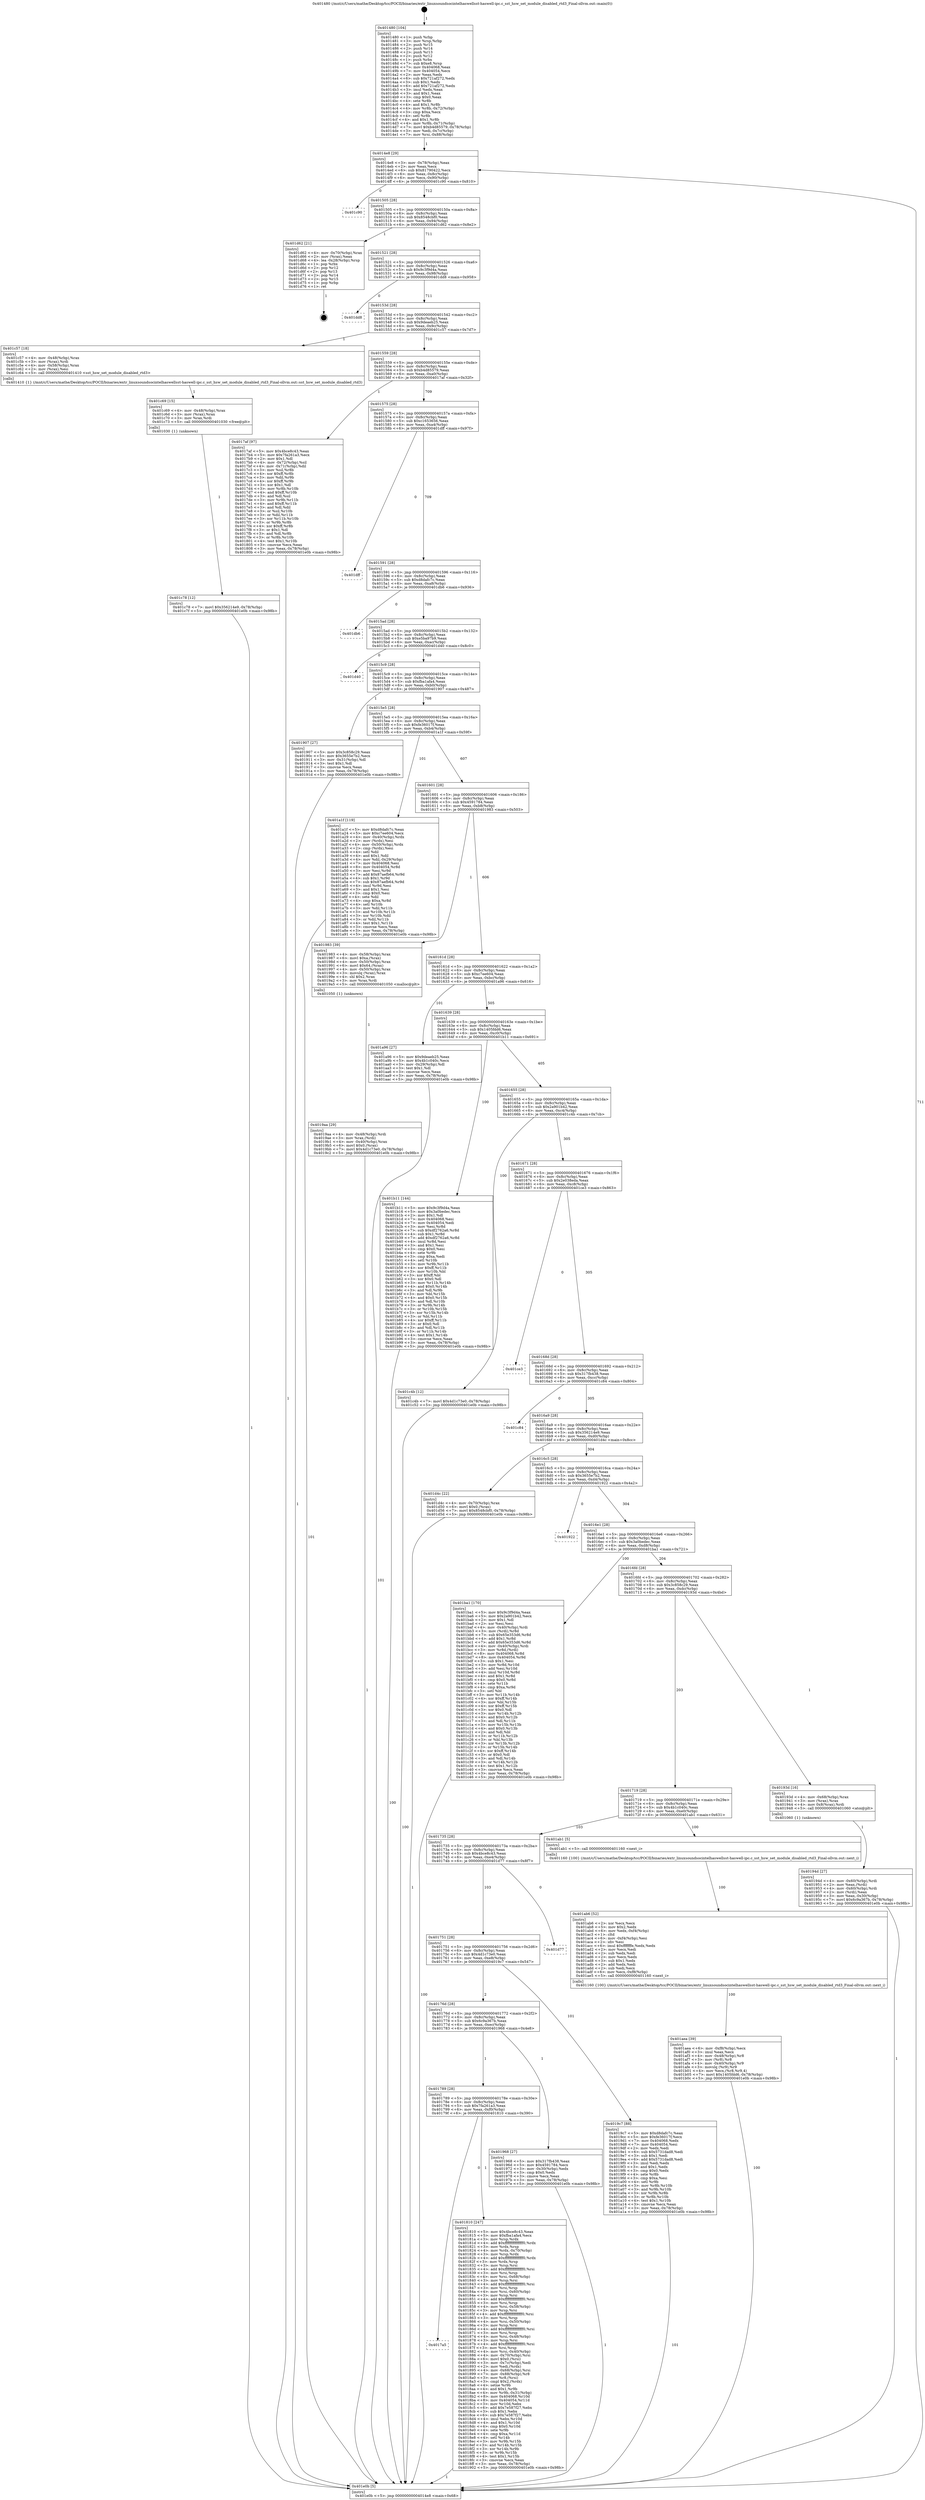 digraph "0x401480" {
  label = "0x401480 (/mnt/c/Users/mathe/Desktop/tcc/POCII/binaries/extr_linuxsoundsocintelhaswellsst-haswell-ipc.c_sst_hsw_set_module_disabled_rtd3_Final-ollvm.out::main(0))"
  labelloc = "t"
  node[shape=record]

  Entry [label="",width=0.3,height=0.3,shape=circle,fillcolor=black,style=filled]
  "0x4014e8" [label="{
     0x4014e8 [29]\l
     | [instrs]\l
     &nbsp;&nbsp;0x4014e8 \<+3\>: mov -0x78(%rbp),%eax\l
     &nbsp;&nbsp;0x4014eb \<+2\>: mov %eax,%ecx\l
     &nbsp;&nbsp;0x4014ed \<+6\>: sub $0x81790422,%ecx\l
     &nbsp;&nbsp;0x4014f3 \<+6\>: mov %eax,-0x8c(%rbp)\l
     &nbsp;&nbsp;0x4014f9 \<+6\>: mov %ecx,-0x90(%rbp)\l
     &nbsp;&nbsp;0x4014ff \<+6\>: je 0000000000401c90 \<main+0x810\>\l
  }"]
  "0x401c90" [label="{
     0x401c90\l
  }", style=dashed]
  "0x401505" [label="{
     0x401505 [28]\l
     | [instrs]\l
     &nbsp;&nbsp;0x401505 \<+5\>: jmp 000000000040150a \<main+0x8a\>\l
     &nbsp;&nbsp;0x40150a \<+6\>: mov -0x8c(%rbp),%eax\l
     &nbsp;&nbsp;0x401510 \<+5\>: sub $0x8548cbf0,%eax\l
     &nbsp;&nbsp;0x401515 \<+6\>: mov %eax,-0x94(%rbp)\l
     &nbsp;&nbsp;0x40151b \<+6\>: je 0000000000401d62 \<main+0x8e2\>\l
  }"]
  Exit [label="",width=0.3,height=0.3,shape=circle,fillcolor=black,style=filled,peripheries=2]
  "0x401d62" [label="{
     0x401d62 [21]\l
     | [instrs]\l
     &nbsp;&nbsp;0x401d62 \<+4\>: mov -0x70(%rbp),%rax\l
     &nbsp;&nbsp;0x401d66 \<+2\>: mov (%rax),%eax\l
     &nbsp;&nbsp;0x401d68 \<+4\>: lea -0x28(%rbp),%rsp\l
     &nbsp;&nbsp;0x401d6c \<+1\>: pop %rbx\l
     &nbsp;&nbsp;0x401d6d \<+2\>: pop %r12\l
     &nbsp;&nbsp;0x401d6f \<+2\>: pop %r13\l
     &nbsp;&nbsp;0x401d71 \<+2\>: pop %r14\l
     &nbsp;&nbsp;0x401d73 \<+2\>: pop %r15\l
     &nbsp;&nbsp;0x401d75 \<+1\>: pop %rbp\l
     &nbsp;&nbsp;0x401d76 \<+1\>: ret\l
  }"]
  "0x401521" [label="{
     0x401521 [28]\l
     | [instrs]\l
     &nbsp;&nbsp;0x401521 \<+5\>: jmp 0000000000401526 \<main+0xa6\>\l
     &nbsp;&nbsp;0x401526 \<+6\>: mov -0x8c(%rbp),%eax\l
     &nbsp;&nbsp;0x40152c \<+5\>: sub $0x9c3f9d4a,%eax\l
     &nbsp;&nbsp;0x401531 \<+6\>: mov %eax,-0x98(%rbp)\l
     &nbsp;&nbsp;0x401537 \<+6\>: je 0000000000401dd8 \<main+0x958\>\l
  }"]
  "0x401c78" [label="{
     0x401c78 [12]\l
     | [instrs]\l
     &nbsp;&nbsp;0x401c78 \<+7\>: movl $0x356214e9,-0x78(%rbp)\l
     &nbsp;&nbsp;0x401c7f \<+5\>: jmp 0000000000401e0b \<main+0x98b\>\l
  }"]
  "0x401dd8" [label="{
     0x401dd8\l
  }", style=dashed]
  "0x40153d" [label="{
     0x40153d [28]\l
     | [instrs]\l
     &nbsp;&nbsp;0x40153d \<+5\>: jmp 0000000000401542 \<main+0xc2\>\l
     &nbsp;&nbsp;0x401542 \<+6\>: mov -0x8c(%rbp),%eax\l
     &nbsp;&nbsp;0x401548 \<+5\>: sub $0x9deaeb25,%eax\l
     &nbsp;&nbsp;0x40154d \<+6\>: mov %eax,-0x9c(%rbp)\l
     &nbsp;&nbsp;0x401553 \<+6\>: je 0000000000401c57 \<main+0x7d7\>\l
  }"]
  "0x401c69" [label="{
     0x401c69 [15]\l
     | [instrs]\l
     &nbsp;&nbsp;0x401c69 \<+4\>: mov -0x48(%rbp),%rax\l
     &nbsp;&nbsp;0x401c6d \<+3\>: mov (%rax),%rax\l
     &nbsp;&nbsp;0x401c70 \<+3\>: mov %rax,%rdi\l
     &nbsp;&nbsp;0x401c73 \<+5\>: call 0000000000401030 \<free@plt\>\l
     | [calls]\l
     &nbsp;&nbsp;0x401030 \{1\} (unknown)\l
  }"]
  "0x401c57" [label="{
     0x401c57 [18]\l
     | [instrs]\l
     &nbsp;&nbsp;0x401c57 \<+4\>: mov -0x48(%rbp),%rax\l
     &nbsp;&nbsp;0x401c5b \<+3\>: mov (%rax),%rdi\l
     &nbsp;&nbsp;0x401c5e \<+4\>: mov -0x58(%rbp),%rax\l
     &nbsp;&nbsp;0x401c62 \<+2\>: mov (%rax),%esi\l
     &nbsp;&nbsp;0x401c64 \<+5\>: call 0000000000401410 \<sst_hsw_set_module_disabled_rtd3\>\l
     | [calls]\l
     &nbsp;&nbsp;0x401410 \{1\} (/mnt/c/Users/mathe/Desktop/tcc/POCII/binaries/extr_linuxsoundsocintelhaswellsst-haswell-ipc.c_sst_hsw_set_module_disabled_rtd3_Final-ollvm.out::sst_hsw_set_module_disabled_rtd3)\l
  }"]
  "0x401559" [label="{
     0x401559 [28]\l
     | [instrs]\l
     &nbsp;&nbsp;0x401559 \<+5\>: jmp 000000000040155e \<main+0xde\>\l
     &nbsp;&nbsp;0x40155e \<+6\>: mov -0x8c(%rbp),%eax\l
     &nbsp;&nbsp;0x401564 \<+5\>: sub $0xb4d85579,%eax\l
     &nbsp;&nbsp;0x401569 \<+6\>: mov %eax,-0xa0(%rbp)\l
     &nbsp;&nbsp;0x40156f \<+6\>: je 00000000004017af \<main+0x32f\>\l
  }"]
  "0x401aea" [label="{
     0x401aea [39]\l
     | [instrs]\l
     &nbsp;&nbsp;0x401aea \<+6\>: mov -0xf8(%rbp),%ecx\l
     &nbsp;&nbsp;0x401af0 \<+3\>: imul %eax,%ecx\l
     &nbsp;&nbsp;0x401af3 \<+4\>: mov -0x48(%rbp),%r8\l
     &nbsp;&nbsp;0x401af7 \<+3\>: mov (%r8),%r8\l
     &nbsp;&nbsp;0x401afa \<+4\>: mov -0x40(%rbp),%r9\l
     &nbsp;&nbsp;0x401afe \<+3\>: movslq (%r9),%r9\l
     &nbsp;&nbsp;0x401b01 \<+4\>: mov %ecx,(%r8,%r9,4)\l
     &nbsp;&nbsp;0x401b05 \<+7\>: movl $0x1405fdd6,-0x78(%rbp)\l
     &nbsp;&nbsp;0x401b0c \<+5\>: jmp 0000000000401e0b \<main+0x98b\>\l
  }"]
  "0x4017af" [label="{
     0x4017af [97]\l
     | [instrs]\l
     &nbsp;&nbsp;0x4017af \<+5\>: mov $0x4bce8c43,%eax\l
     &nbsp;&nbsp;0x4017b4 \<+5\>: mov $0x7fa261a3,%ecx\l
     &nbsp;&nbsp;0x4017b9 \<+2\>: mov $0x1,%dl\l
     &nbsp;&nbsp;0x4017bb \<+4\>: mov -0x72(%rbp),%sil\l
     &nbsp;&nbsp;0x4017bf \<+4\>: mov -0x71(%rbp),%dil\l
     &nbsp;&nbsp;0x4017c3 \<+3\>: mov %sil,%r8b\l
     &nbsp;&nbsp;0x4017c6 \<+4\>: xor $0xff,%r8b\l
     &nbsp;&nbsp;0x4017ca \<+3\>: mov %dil,%r9b\l
     &nbsp;&nbsp;0x4017cd \<+4\>: xor $0xff,%r9b\l
     &nbsp;&nbsp;0x4017d1 \<+3\>: xor $0x1,%dl\l
     &nbsp;&nbsp;0x4017d4 \<+3\>: mov %r8b,%r10b\l
     &nbsp;&nbsp;0x4017d7 \<+4\>: and $0xff,%r10b\l
     &nbsp;&nbsp;0x4017db \<+3\>: and %dl,%sil\l
     &nbsp;&nbsp;0x4017de \<+3\>: mov %r9b,%r11b\l
     &nbsp;&nbsp;0x4017e1 \<+4\>: and $0xff,%r11b\l
     &nbsp;&nbsp;0x4017e5 \<+3\>: and %dl,%dil\l
     &nbsp;&nbsp;0x4017e8 \<+3\>: or %sil,%r10b\l
     &nbsp;&nbsp;0x4017eb \<+3\>: or %dil,%r11b\l
     &nbsp;&nbsp;0x4017ee \<+3\>: xor %r11b,%r10b\l
     &nbsp;&nbsp;0x4017f1 \<+3\>: or %r9b,%r8b\l
     &nbsp;&nbsp;0x4017f4 \<+4\>: xor $0xff,%r8b\l
     &nbsp;&nbsp;0x4017f8 \<+3\>: or $0x1,%dl\l
     &nbsp;&nbsp;0x4017fb \<+3\>: and %dl,%r8b\l
     &nbsp;&nbsp;0x4017fe \<+3\>: or %r8b,%r10b\l
     &nbsp;&nbsp;0x401801 \<+4\>: test $0x1,%r10b\l
     &nbsp;&nbsp;0x401805 \<+3\>: cmovne %ecx,%eax\l
     &nbsp;&nbsp;0x401808 \<+3\>: mov %eax,-0x78(%rbp)\l
     &nbsp;&nbsp;0x40180b \<+5\>: jmp 0000000000401e0b \<main+0x98b\>\l
  }"]
  "0x401575" [label="{
     0x401575 [28]\l
     | [instrs]\l
     &nbsp;&nbsp;0x401575 \<+5\>: jmp 000000000040157a \<main+0xfa\>\l
     &nbsp;&nbsp;0x40157a \<+6\>: mov -0x8c(%rbp),%eax\l
     &nbsp;&nbsp;0x401580 \<+5\>: sub $0xc1653656,%eax\l
     &nbsp;&nbsp;0x401585 \<+6\>: mov %eax,-0xa4(%rbp)\l
     &nbsp;&nbsp;0x40158b \<+6\>: je 0000000000401dff \<main+0x97f\>\l
  }"]
  "0x401e0b" [label="{
     0x401e0b [5]\l
     | [instrs]\l
     &nbsp;&nbsp;0x401e0b \<+5\>: jmp 00000000004014e8 \<main+0x68\>\l
  }"]
  "0x401480" [label="{
     0x401480 [104]\l
     | [instrs]\l
     &nbsp;&nbsp;0x401480 \<+1\>: push %rbp\l
     &nbsp;&nbsp;0x401481 \<+3\>: mov %rsp,%rbp\l
     &nbsp;&nbsp;0x401484 \<+2\>: push %r15\l
     &nbsp;&nbsp;0x401486 \<+2\>: push %r14\l
     &nbsp;&nbsp;0x401488 \<+2\>: push %r13\l
     &nbsp;&nbsp;0x40148a \<+2\>: push %r12\l
     &nbsp;&nbsp;0x40148c \<+1\>: push %rbx\l
     &nbsp;&nbsp;0x40148d \<+7\>: sub $0xe8,%rsp\l
     &nbsp;&nbsp;0x401494 \<+7\>: mov 0x404068,%eax\l
     &nbsp;&nbsp;0x40149b \<+7\>: mov 0x404054,%ecx\l
     &nbsp;&nbsp;0x4014a2 \<+2\>: mov %eax,%edx\l
     &nbsp;&nbsp;0x4014a4 \<+6\>: sub $0x721af272,%edx\l
     &nbsp;&nbsp;0x4014aa \<+3\>: sub $0x1,%edx\l
     &nbsp;&nbsp;0x4014ad \<+6\>: add $0x721af272,%edx\l
     &nbsp;&nbsp;0x4014b3 \<+3\>: imul %edx,%eax\l
     &nbsp;&nbsp;0x4014b6 \<+3\>: and $0x1,%eax\l
     &nbsp;&nbsp;0x4014b9 \<+3\>: cmp $0x0,%eax\l
     &nbsp;&nbsp;0x4014bc \<+4\>: sete %r8b\l
     &nbsp;&nbsp;0x4014c0 \<+4\>: and $0x1,%r8b\l
     &nbsp;&nbsp;0x4014c4 \<+4\>: mov %r8b,-0x72(%rbp)\l
     &nbsp;&nbsp;0x4014c8 \<+3\>: cmp $0xa,%ecx\l
     &nbsp;&nbsp;0x4014cb \<+4\>: setl %r8b\l
     &nbsp;&nbsp;0x4014cf \<+4\>: and $0x1,%r8b\l
     &nbsp;&nbsp;0x4014d3 \<+4\>: mov %r8b,-0x71(%rbp)\l
     &nbsp;&nbsp;0x4014d7 \<+7\>: movl $0xb4d85579,-0x78(%rbp)\l
     &nbsp;&nbsp;0x4014de \<+3\>: mov %edi,-0x7c(%rbp)\l
     &nbsp;&nbsp;0x4014e1 \<+7\>: mov %rsi,-0x88(%rbp)\l
  }"]
  "0x401ab6" [label="{
     0x401ab6 [52]\l
     | [instrs]\l
     &nbsp;&nbsp;0x401ab6 \<+2\>: xor %ecx,%ecx\l
     &nbsp;&nbsp;0x401ab8 \<+5\>: mov $0x2,%edx\l
     &nbsp;&nbsp;0x401abd \<+6\>: mov %edx,-0xf4(%rbp)\l
     &nbsp;&nbsp;0x401ac3 \<+1\>: cltd\l
     &nbsp;&nbsp;0x401ac4 \<+6\>: mov -0xf4(%rbp),%esi\l
     &nbsp;&nbsp;0x401aca \<+2\>: idiv %esi\l
     &nbsp;&nbsp;0x401acc \<+6\>: imul $0xfffffffe,%edx,%edx\l
     &nbsp;&nbsp;0x401ad2 \<+2\>: mov %ecx,%edi\l
     &nbsp;&nbsp;0x401ad4 \<+2\>: sub %edx,%edi\l
     &nbsp;&nbsp;0x401ad6 \<+2\>: mov %ecx,%edx\l
     &nbsp;&nbsp;0x401ad8 \<+3\>: sub $0x1,%edx\l
     &nbsp;&nbsp;0x401adb \<+2\>: add %edx,%edi\l
     &nbsp;&nbsp;0x401add \<+2\>: sub %edi,%ecx\l
     &nbsp;&nbsp;0x401adf \<+6\>: mov %ecx,-0xf8(%rbp)\l
     &nbsp;&nbsp;0x401ae5 \<+5\>: call 0000000000401160 \<next_i\>\l
     | [calls]\l
     &nbsp;&nbsp;0x401160 \{100\} (/mnt/c/Users/mathe/Desktop/tcc/POCII/binaries/extr_linuxsoundsocintelhaswellsst-haswell-ipc.c_sst_hsw_set_module_disabled_rtd3_Final-ollvm.out::next_i)\l
  }"]
  "0x401dff" [label="{
     0x401dff\l
  }", style=dashed]
  "0x401591" [label="{
     0x401591 [28]\l
     | [instrs]\l
     &nbsp;&nbsp;0x401591 \<+5\>: jmp 0000000000401596 \<main+0x116\>\l
     &nbsp;&nbsp;0x401596 \<+6\>: mov -0x8c(%rbp),%eax\l
     &nbsp;&nbsp;0x40159c \<+5\>: sub $0xd8dafc7c,%eax\l
     &nbsp;&nbsp;0x4015a1 \<+6\>: mov %eax,-0xa8(%rbp)\l
     &nbsp;&nbsp;0x4015a7 \<+6\>: je 0000000000401db6 \<main+0x936\>\l
  }"]
  "0x4019aa" [label="{
     0x4019aa [29]\l
     | [instrs]\l
     &nbsp;&nbsp;0x4019aa \<+4\>: mov -0x48(%rbp),%rdi\l
     &nbsp;&nbsp;0x4019ae \<+3\>: mov %rax,(%rdi)\l
     &nbsp;&nbsp;0x4019b1 \<+4\>: mov -0x40(%rbp),%rax\l
     &nbsp;&nbsp;0x4019b5 \<+6\>: movl $0x0,(%rax)\l
     &nbsp;&nbsp;0x4019bb \<+7\>: movl $0x4d1c73e0,-0x78(%rbp)\l
     &nbsp;&nbsp;0x4019c2 \<+5\>: jmp 0000000000401e0b \<main+0x98b\>\l
  }"]
  "0x401db6" [label="{
     0x401db6\l
  }", style=dashed]
  "0x4015ad" [label="{
     0x4015ad [28]\l
     | [instrs]\l
     &nbsp;&nbsp;0x4015ad \<+5\>: jmp 00000000004015b2 \<main+0x132\>\l
     &nbsp;&nbsp;0x4015b2 \<+6\>: mov -0x8c(%rbp),%eax\l
     &nbsp;&nbsp;0x4015b8 \<+5\>: sub $0xe5ba97b9,%eax\l
     &nbsp;&nbsp;0x4015bd \<+6\>: mov %eax,-0xac(%rbp)\l
     &nbsp;&nbsp;0x4015c3 \<+6\>: je 0000000000401d40 \<main+0x8c0\>\l
  }"]
  "0x40194d" [label="{
     0x40194d [27]\l
     | [instrs]\l
     &nbsp;&nbsp;0x40194d \<+4\>: mov -0x60(%rbp),%rdi\l
     &nbsp;&nbsp;0x401951 \<+2\>: mov %eax,(%rdi)\l
     &nbsp;&nbsp;0x401953 \<+4\>: mov -0x60(%rbp),%rdi\l
     &nbsp;&nbsp;0x401957 \<+2\>: mov (%rdi),%eax\l
     &nbsp;&nbsp;0x401959 \<+3\>: mov %eax,-0x30(%rbp)\l
     &nbsp;&nbsp;0x40195c \<+7\>: movl $0x6c9a367b,-0x78(%rbp)\l
     &nbsp;&nbsp;0x401963 \<+5\>: jmp 0000000000401e0b \<main+0x98b\>\l
  }"]
  "0x401d40" [label="{
     0x401d40\l
  }", style=dashed]
  "0x4015c9" [label="{
     0x4015c9 [28]\l
     | [instrs]\l
     &nbsp;&nbsp;0x4015c9 \<+5\>: jmp 00000000004015ce \<main+0x14e\>\l
     &nbsp;&nbsp;0x4015ce \<+6\>: mov -0x8c(%rbp),%eax\l
     &nbsp;&nbsp;0x4015d4 \<+5\>: sub $0xfba1afa4,%eax\l
     &nbsp;&nbsp;0x4015d9 \<+6\>: mov %eax,-0xb0(%rbp)\l
     &nbsp;&nbsp;0x4015df \<+6\>: je 0000000000401907 \<main+0x487\>\l
  }"]
  "0x4017a5" [label="{
     0x4017a5\l
  }", style=dashed]
  "0x401907" [label="{
     0x401907 [27]\l
     | [instrs]\l
     &nbsp;&nbsp;0x401907 \<+5\>: mov $0x3c858c29,%eax\l
     &nbsp;&nbsp;0x40190c \<+5\>: mov $0x3655e7b2,%ecx\l
     &nbsp;&nbsp;0x401911 \<+3\>: mov -0x31(%rbp),%dl\l
     &nbsp;&nbsp;0x401914 \<+3\>: test $0x1,%dl\l
     &nbsp;&nbsp;0x401917 \<+3\>: cmovne %ecx,%eax\l
     &nbsp;&nbsp;0x40191a \<+3\>: mov %eax,-0x78(%rbp)\l
     &nbsp;&nbsp;0x40191d \<+5\>: jmp 0000000000401e0b \<main+0x98b\>\l
  }"]
  "0x4015e5" [label="{
     0x4015e5 [28]\l
     | [instrs]\l
     &nbsp;&nbsp;0x4015e5 \<+5\>: jmp 00000000004015ea \<main+0x16a\>\l
     &nbsp;&nbsp;0x4015ea \<+6\>: mov -0x8c(%rbp),%eax\l
     &nbsp;&nbsp;0x4015f0 \<+5\>: sub $0xfe36017f,%eax\l
     &nbsp;&nbsp;0x4015f5 \<+6\>: mov %eax,-0xb4(%rbp)\l
     &nbsp;&nbsp;0x4015fb \<+6\>: je 0000000000401a1f \<main+0x59f\>\l
  }"]
  "0x401810" [label="{
     0x401810 [247]\l
     | [instrs]\l
     &nbsp;&nbsp;0x401810 \<+5\>: mov $0x4bce8c43,%eax\l
     &nbsp;&nbsp;0x401815 \<+5\>: mov $0xfba1afa4,%ecx\l
     &nbsp;&nbsp;0x40181a \<+3\>: mov %rsp,%rdx\l
     &nbsp;&nbsp;0x40181d \<+4\>: add $0xfffffffffffffff0,%rdx\l
     &nbsp;&nbsp;0x401821 \<+3\>: mov %rdx,%rsp\l
     &nbsp;&nbsp;0x401824 \<+4\>: mov %rdx,-0x70(%rbp)\l
     &nbsp;&nbsp;0x401828 \<+3\>: mov %rsp,%rdx\l
     &nbsp;&nbsp;0x40182b \<+4\>: add $0xfffffffffffffff0,%rdx\l
     &nbsp;&nbsp;0x40182f \<+3\>: mov %rdx,%rsp\l
     &nbsp;&nbsp;0x401832 \<+3\>: mov %rsp,%rsi\l
     &nbsp;&nbsp;0x401835 \<+4\>: add $0xfffffffffffffff0,%rsi\l
     &nbsp;&nbsp;0x401839 \<+3\>: mov %rsi,%rsp\l
     &nbsp;&nbsp;0x40183c \<+4\>: mov %rsi,-0x68(%rbp)\l
     &nbsp;&nbsp;0x401840 \<+3\>: mov %rsp,%rsi\l
     &nbsp;&nbsp;0x401843 \<+4\>: add $0xfffffffffffffff0,%rsi\l
     &nbsp;&nbsp;0x401847 \<+3\>: mov %rsi,%rsp\l
     &nbsp;&nbsp;0x40184a \<+4\>: mov %rsi,-0x60(%rbp)\l
     &nbsp;&nbsp;0x40184e \<+3\>: mov %rsp,%rsi\l
     &nbsp;&nbsp;0x401851 \<+4\>: add $0xfffffffffffffff0,%rsi\l
     &nbsp;&nbsp;0x401855 \<+3\>: mov %rsi,%rsp\l
     &nbsp;&nbsp;0x401858 \<+4\>: mov %rsi,-0x58(%rbp)\l
     &nbsp;&nbsp;0x40185c \<+3\>: mov %rsp,%rsi\l
     &nbsp;&nbsp;0x40185f \<+4\>: add $0xfffffffffffffff0,%rsi\l
     &nbsp;&nbsp;0x401863 \<+3\>: mov %rsi,%rsp\l
     &nbsp;&nbsp;0x401866 \<+4\>: mov %rsi,-0x50(%rbp)\l
     &nbsp;&nbsp;0x40186a \<+3\>: mov %rsp,%rsi\l
     &nbsp;&nbsp;0x40186d \<+4\>: add $0xfffffffffffffff0,%rsi\l
     &nbsp;&nbsp;0x401871 \<+3\>: mov %rsi,%rsp\l
     &nbsp;&nbsp;0x401874 \<+4\>: mov %rsi,-0x48(%rbp)\l
     &nbsp;&nbsp;0x401878 \<+3\>: mov %rsp,%rsi\l
     &nbsp;&nbsp;0x40187b \<+4\>: add $0xfffffffffffffff0,%rsi\l
     &nbsp;&nbsp;0x40187f \<+3\>: mov %rsi,%rsp\l
     &nbsp;&nbsp;0x401882 \<+4\>: mov %rsi,-0x40(%rbp)\l
     &nbsp;&nbsp;0x401886 \<+4\>: mov -0x70(%rbp),%rsi\l
     &nbsp;&nbsp;0x40188a \<+6\>: movl $0x0,(%rsi)\l
     &nbsp;&nbsp;0x401890 \<+3\>: mov -0x7c(%rbp),%edi\l
     &nbsp;&nbsp;0x401893 \<+2\>: mov %edi,(%rdx)\l
     &nbsp;&nbsp;0x401895 \<+4\>: mov -0x68(%rbp),%rsi\l
     &nbsp;&nbsp;0x401899 \<+7\>: mov -0x88(%rbp),%r8\l
     &nbsp;&nbsp;0x4018a0 \<+3\>: mov %r8,(%rsi)\l
     &nbsp;&nbsp;0x4018a3 \<+3\>: cmpl $0x2,(%rdx)\l
     &nbsp;&nbsp;0x4018a6 \<+4\>: setne %r9b\l
     &nbsp;&nbsp;0x4018aa \<+4\>: and $0x1,%r9b\l
     &nbsp;&nbsp;0x4018ae \<+4\>: mov %r9b,-0x31(%rbp)\l
     &nbsp;&nbsp;0x4018b2 \<+8\>: mov 0x404068,%r10d\l
     &nbsp;&nbsp;0x4018ba \<+8\>: mov 0x404054,%r11d\l
     &nbsp;&nbsp;0x4018c2 \<+3\>: mov %r10d,%ebx\l
     &nbsp;&nbsp;0x4018c5 \<+6\>: add $0x7e587f27,%ebx\l
     &nbsp;&nbsp;0x4018cb \<+3\>: sub $0x1,%ebx\l
     &nbsp;&nbsp;0x4018ce \<+6\>: sub $0x7e587f27,%ebx\l
     &nbsp;&nbsp;0x4018d4 \<+4\>: imul %ebx,%r10d\l
     &nbsp;&nbsp;0x4018d8 \<+4\>: and $0x1,%r10d\l
     &nbsp;&nbsp;0x4018dc \<+4\>: cmp $0x0,%r10d\l
     &nbsp;&nbsp;0x4018e0 \<+4\>: sete %r9b\l
     &nbsp;&nbsp;0x4018e4 \<+4\>: cmp $0xa,%r11d\l
     &nbsp;&nbsp;0x4018e8 \<+4\>: setl %r14b\l
     &nbsp;&nbsp;0x4018ec \<+3\>: mov %r9b,%r15b\l
     &nbsp;&nbsp;0x4018ef \<+3\>: and %r14b,%r15b\l
     &nbsp;&nbsp;0x4018f2 \<+3\>: xor %r14b,%r9b\l
     &nbsp;&nbsp;0x4018f5 \<+3\>: or %r9b,%r15b\l
     &nbsp;&nbsp;0x4018f8 \<+4\>: test $0x1,%r15b\l
     &nbsp;&nbsp;0x4018fc \<+3\>: cmovne %ecx,%eax\l
     &nbsp;&nbsp;0x4018ff \<+3\>: mov %eax,-0x78(%rbp)\l
     &nbsp;&nbsp;0x401902 \<+5\>: jmp 0000000000401e0b \<main+0x98b\>\l
  }"]
  "0x401a1f" [label="{
     0x401a1f [119]\l
     | [instrs]\l
     &nbsp;&nbsp;0x401a1f \<+5\>: mov $0xd8dafc7c,%eax\l
     &nbsp;&nbsp;0x401a24 \<+5\>: mov $0xc7ee604,%ecx\l
     &nbsp;&nbsp;0x401a29 \<+4\>: mov -0x40(%rbp),%rdx\l
     &nbsp;&nbsp;0x401a2d \<+2\>: mov (%rdx),%esi\l
     &nbsp;&nbsp;0x401a2f \<+4\>: mov -0x50(%rbp),%rdx\l
     &nbsp;&nbsp;0x401a33 \<+2\>: cmp (%rdx),%esi\l
     &nbsp;&nbsp;0x401a35 \<+4\>: setl %dil\l
     &nbsp;&nbsp;0x401a39 \<+4\>: and $0x1,%dil\l
     &nbsp;&nbsp;0x401a3d \<+4\>: mov %dil,-0x29(%rbp)\l
     &nbsp;&nbsp;0x401a41 \<+7\>: mov 0x404068,%esi\l
     &nbsp;&nbsp;0x401a48 \<+8\>: mov 0x404054,%r8d\l
     &nbsp;&nbsp;0x401a50 \<+3\>: mov %esi,%r9d\l
     &nbsp;&nbsp;0x401a53 \<+7\>: add $0x87aefb64,%r9d\l
     &nbsp;&nbsp;0x401a5a \<+4\>: sub $0x1,%r9d\l
     &nbsp;&nbsp;0x401a5e \<+7\>: sub $0x87aefb64,%r9d\l
     &nbsp;&nbsp;0x401a65 \<+4\>: imul %r9d,%esi\l
     &nbsp;&nbsp;0x401a69 \<+3\>: and $0x1,%esi\l
     &nbsp;&nbsp;0x401a6c \<+3\>: cmp $0x0,%esi\l
     &nbsp;&nbsp;0x401a6f \<+4\>: sete %dil\l
     &nbsp;&nbsp;0x401a73 \<+4\>: cmp $0xa,%r8d\l
     &nbsp;&nbsp;0x401a77 \<+4\>: setl %r10b\l
     &nbsp;&nbsp;0x401a7b \<+3\>: mov %dil,%r11b\l
     &nbsp;&nbsp;0x401a7e \<+3\>: and %r10b,%r11b\l
     &nbsp;&nbsp;0x401a81 \<+3\>: xor %r10b,%dil\l
     &nbsp;&nbsp;0x401a84 \<+3\>: or %dil,%r11b\l
     &nbsp;&nbsp;0x401a87 \<+4\>: test $0x1,%r11b\l
     &nbsp;&nbsp;0x401a8b \<+3\>: cmovne %ecx,%eax\l
     &nbsp;&nbsp;0x401a8e \<+3\>: mov %eax,-0x78(%rbp)\l
     &nbsp;&nbsp;0x401a91 \<+5\>: jmp 0000000000401e0b \<main+0x98b\>\l
  }"]
  "0x401601" [label="{
     0x401601 [28]\l
     | [instrs]\l
     &nbsp;&nbsp;0x401601 \<+5\>: jmp 0000000000401606 \<main+0x186\>\l
     &nbsp;&nbsp;0x401606 \<+6\>: mov -0x8c(%rbp),%eax\l
     &nbsp;&nbsp;0x40160c \<+5\>: sub $0x4591784,%eax\l
     &nbsp;&nbsp;0x401611 \<+6\>: mov %eax,-0xb8(%rbp)\l
     &nbsp;&nbsp;0x401617 \<+6\>: je 0000000000401983 \<main+0x503\>\l
  }"]
  "0x401789" [label="{
     0x401789 [28]\l
     | [instrs]\l
     &nbsp;&nbsp;0x401789 \<+5\>: jmp 000000000040178e \<main+0x30e\>\l
     &nbsp;&nbsp;0x40178e \<+6\>: mov -0x8c(%rbp),%eax\l
     &nbsp;&nbsp;0x401794 \<+5\>: sub $0x7fa261a3,%eax\l
     &nbsp;&nbsp;0x401799 \<+6\>: mov %eax,-0xf0(%rbp)\l
     &nbsp;&nbsp;0x40179f \<+6\>: je 0000000000401810 \<main+0x390\>\l
  }"]
  "0x401983" [label="{
     0x401983 [39]\l
     | [instrs]\l
     &nbsp;&nbsp;0x401983 \<+4\>: mov -0x58(%rbp),%rax\l
     &nbsp;&nbsp;0x401987 \<+6\>: movl $0xa,(%rax)\l
     &nbsp;&nbsp;0x40198d \<+4\>: mov -0x50(%rbp),%rax\l
     &nbsp;&nbsp;0x401991 \<+6\>: movl $0x64,(%rax)\l
     &nbsp;&nbsp;0x401997 \<+4\>: mov -0x50(%rbp),%rax\l
     &nbsp;&nbsp;0x40199b \<+3\>: movslq (%rax),%rax\l
     &nbsp;&nbsp;0x40199e \<+4\>: shl $0x2,%rax\l
     &nbsp;&nbsp;0x4019a2 \<+3\>: mov %rax,%rdi\l
     &nbsp;&nbsp;0x4019a5 \<+5\>: call 0000000000401050 \<malloc@plt\>\l
     | [calls]\l
     &nbsp;&nbsp;0x401050 \{1\} (unknown)\l
  }"]
  "0x40161d" [label="{
     0x40161d [28]\l
     | [instrs]\l
     &nbsp;&nbsp;0x40161d \<+5\>: jmp 0000000000401622 \<main+0x1a2\>\l
     &nbsp;&nbsp;0x401622 \<+6\>: mov -0x8c(%rbp),%eax\l
     &nbsp;&nbsp;0x401628 \<+5\>: sub $0xc7ee604,%eax\l
     &nbsp;&nbsp;0x40162d \<+6\>: mov %eax,-0xbc(%rbp)\l
     &nbsp;&nbsp;0x401633 \<+6\>: je 0000000000401a96 \<main+0x616\>\l
  }"]
  "0x401968" [label="{
     0x401968 [27]\l
     | [instrs]\l
     &nbsp;&nbsp;0x401968 \<+5\>: mov $0x317fb438,%eax\l
     &nbsp;&nbsp;0x40196d \<+5\>: mov $0x4591784,%ecx\l
     &nbsp;&nbsp;0x401972 \<+3\>: mov -0x30(%rbp),%edx\l
     &nbsp;&nbsp;0x401975 \<+3\>: cmp $0x0,%edx\l
     &nbsp;&nbsp;0x401978 \<+3\>: cmove %ecx,%eax\l
     &nbsp;&nbsp;0x40197b \<+3\>: mov %eax,-0x78(%rbp)\l
     &nbsp;&nbsp;0x40197e \<+5\>: jmp 0000000000401e0b \<main+0x98b\>\l
  }"]
  "0x401a96" [label="{
     0x401a96 [27]\l
     | [instrs]\l
     &nbsp;&nbsp;0x401a96 \<+5\>: mov $0x9deaeb25,%eax\l
     &nbsp;&nbsp;0x401a9b \<+5\>: mov $0x4b1c040c,%ecx\l
     &nbsp;&nbsp;0x401aa0 \<+3\>: mov -0x29(%rbp),%dl\l
     &nbsp;&nbsp;0x401aa3 \<+3\>: test $0x1,%dl\l
     &nbsp;&nbsp;0x401aa6 \<+3\>: cmovne %ecx,%eax\l
     &nbsp;&nbsp;0x401aa9 \<+3\>: mov %eax,-0x78(%rbp)\l
     &nbsp;&nbsp;0x401aac \<+5\>: jmp 0000000000401e0b \<main+0x98b\>\l
  }"]
  "0x401639" [label="{
     0x401639 [28]\l
     | [instrs]\l
     &nbsp;&nbsp;0x401639 \<+5\>: jmp 000000000040163e \<main+0x1be\>\l
     &nbsp;&nbsp;0x40163e \<+6\>: mov -0x8c(%rbp),%eax\l
     &nbsp;&nbsp;0x401644 \<+5\>: sub $0x1405fdd6,%eax\l
     &nbsp;&nbsp;0x401649 \<+6\>: mov %eax,-0xc0(%rbp)\l
     &nbsp;&nbsp;0x40164f \<+6\>: je 0000000000401b11 \<main+0x691\>\l
  }"]
  "0x40176d" [label="{
     0x40176d [28]\l
     | [instrs]\l
     &nbsp;&nbsp;0x40176d \<+5\>: jmp 0000000000401772 \<main+0x2f2\>\l
     &nbsp;&nbsp;0x401772 \<+6\>: mov -0x8c(%rbp),%eax\l
     &nbsp;&nbsp;0x401778 \<+5\>: sub $0x6c9a367b,%eax\l
     &nbsp;&nbsp;0x40177d \<+6\>: mov %eax,-0xec(%rbp)\l
     &nbsp;&nbsp;0x401783 \<+6\>: je 0000000000401968 \<main+0x4e8\>\l
  }"]
  "0x401b11" [label="{
     0x401b11 [144]\l
     | [instrs]\l
     &nbsp;&nbsp;0x401b11 \<+5\>: mov $0x9c3f9d4a,%eax\l
     &nbsp;&nbsp;0x401b16 \<+5\>: mov $0x3a0bedec,%ecx\l
     &nbsp;&nbsp;0x401b1b \<+2\>: mov $0x1,%dl\l
     &nbsp;&nbsp;0x401b1d \<+7\>: mov 0x404068,%esi\l
     &nbsp;&nbsp;0x401b24 \<+7\>: mov 0x404054,%edi\l
     &nbsp;&nbsp;0x401b2b \<+3\>: mov %esi,%r8d\l
     &nbsp;&nbsp;0x401b2e \<+7\>: sub $0xdf2762a6,%r8d\l
     &nbsp;&nbsp;0x401b35 \<+4\>: sub $0x1,%r8d\l
     &nbsp;&nbsp;0x401b39 \<+7\>: add $0xdf2762a6,%r8d\l
     &nbsp;&nbsp;0x401b40 \<+4\>: imul %r8d,%esi\l
     &nbsp;&nbsp;0x401b44 \<+3\>: and $0x1,%esi\l
     &nbsp;&nbsp;0x401b47 \<+3\>: cmp $0x0,%esi\l
     &nbsp;&nbsp;0x401b4a \<+4\>: sete %r9b\l
     &nbsp;&nbsp;0x401b4e \<+3\>: cmp $0xa,%edi\l
     &nbsp;&nbsp;0x401b51 \<+4\>: setl %r10b\l
     &nbsp;&nbsp;0x401b55 \<+3\>: mov %r9b,%r11b\l
     &nbsp;&nbsp;0x401b58 \<+4\>: xor $0xff,%r11b\l
     &nbsp;&nbsp;0x401b5c \<+3\>: mov %r10b,%bl\l
     &nbsp;&nbsp;0x401b5f \<+3\>: xor $0xff,%bl\l
     &nbsp;&nbsp;0x401b62 \<+3\>: xor $0x0,%dl\l
     &nbsp;&nbsp;0x401b65 \<+3\>: mov %r11b,%r14b\l
     &nbsp;&nbsp;0x401b68 \<+4\>: and $0x0,%r14b\l
     &nbsp;&nbsp;0x401b6c \<+3\>: and %dl,%r9b\l
     &nbsp;&nbsp;0x401b6f \<+3\>: mov %bl,%r15b\l
     &nbsp;&nbsp;0x401b72 \<+4\>: and $0x0,%r15b\l
     &nbsp;&nbsp;0x401b76 \<+3\>: and %dl,%r10b\l
     &nbsp;&nbsp;0x401b79 \<+3\>: or %r9b,%r14b\l
     &nbsp;&nbsp;0x401b7c \<+3\>: or %r10b,%r15b\l
     &nbsp;&nbsp;0x401b7f \<+3\>: xor %r15b,%r14b\l
     &nbsp;&nbsp;0x401b82 \<+3\>: or %bl,%r11b\l
     &nbsp;&nbsp;0x401b85 \<+4\>: xor $0xff,%r11b\l
     &nbsp;&nbsp;0x401b89 \<+3\>: or $0x0,%dl\l
     &nbsp;&nbsp;0x401b8c \<+3\>: and %dl,%r11b\l
     &nbsp;&nbsp;0x401b8f \<+3\>: or %r11b,%r14b\l
     &nbsp;&nbsp;0x401b92 \<+4\>: test $0x1,%r14b\l
     &nbsp;&nbsp;0x401b96 \<+3\>: cmovne %ecx,%eax\l
     &nbsp;&nbsp;0x401b99 \<+3\>: mov %eax,-0x78(%rbp)\l
     &nbsp;&nbsp;0x401b9c \<+5\>: jmp 0000000000401e0b \<main+0x98b\>\l
  }"]
  "0x401655" [label="{
     0x401655 [28]\l
     | [instrs]\l
     &nbsp;&nbsp;0x401655 \<+5\>: jmp 000000000040165a \<main+0x1da\>\l
     &nbsp;&nbsp;0x40165a \<+6\>: mov -0x8c(%rbp),%eax\l
     &nbsp;&nbsp;0x401660 \<+5\>: sub $0x2a901b42,%eax\l
     &nbsp;&nbsp;0x401665 \<+6\>: mov %eax,-0xc4(%rbp)\l
     &nbsp;&nbsp;0x40166b \<+6\>: je 0000000000401c4b \<main+0x7cb\>\l
  }"]
  "0x4019c7" [label="{
     0x4019c7 [88]\l
     | [instrs]\l
     &nbsp;&nbsp;0x4019c7 \<+5\>: mov $0xd8dafc7c,%eax\l
     &nbsp;&nbsp;0x4019cc \<+5\>: mov $0xfe36017f,%ecx\l
     &nbsp;&nbsp;0x4019d1 \<+7\>: mov 0x404068,%edx\l
     &nbsp;&nbsp;0x4019d8 \<+7\>: mov 0x404054,%esi\l
     &nbsp;&nbsp;0x4019df \<+2\>: mov %edx,%edi\l
     &nbsp;&nbsp;0x4019e1 \<+6\>: sub $0x5731dad8,%edi\l
     &nbsp;&nbsp;0x4019e7 \<+3\>: sub $0x1,%edi\l
     &nbsp;&nbsp;0x4019ea \<+6\>: add $0x5731dad8,%edi\l
     &nbsp;&nbsp;0x4019f0 \<+3\>: imul %edi,%edx\l
     &nbsp;&nbsp;0x4019f3 \<+3\>: and $0x1,%edx\l
     &nbsp;&nbsp;0x4019f6 \<+3\>: cmp $0x0,%edx\l
     &nbsp;&nbsp;0x4019f9 \<+4\>: sete %r8b\l
     &nbsp;&nbsp;0x4019fd \<+3\>: cmp $0xa,%esi\l
     &nbsp;&nbsp;0x401a00 \<+4\>: setl %r9b\l
     &nbsp;&nbsp;0x401a04 \<+3\>: mov %r8b,%r10b\l
     &nbsp;&nbsp;0x401a07 \<+3\>: and %r9b,%r10b\l
     &nbsp;&nbsp;0x401a0a \<+3\>: xor %r9b,%r8b\l
     &nbsp;&nbsp;0x401a0d \<+3\>: or %r8b,%r10b\l
     &nbsp;&nbsp;0x401a10 \<+4\>: test $0x1,%r10b\l
     &nbsp;&nbsp;0x401a14 \<+3\>: cmovne %ecx,%eax\l
     &nbsp;&nbsp;0x401a17 \<+3\>: mov %eax,-0x78(%rbp)\l
     &nbsp;&nbsp;0x401a1a \<+5\>: jmp 0000000000401e0b \<main+0x98b\>\l
  }"]
  "0x401c4b" [label="{
     0x401c4b [12]\l
     | [instrs]\l
     &nbsp;&nbsp;0x401c4b \<+7\>: movl $0x4d1c73e0,-0x78(%rbp)\l
     &nbsp;&nbsp;0x401c52 \<+5\>: jmp 0000000000401e0b \<main+0x98b\>\l
  }"]
  "0x401671" [label="{
     0x401671 [28]\l
     | [instrs]\l
     &nbsp;&nbsp;0x401671 \<+5\>: jmp 0000000000401676 \<main+0x1f6\>\l
     &nbsp;&nbsp;0x401676 \<+6\>: mov -0x8c(%rbp),%eax\l
     &nbsp;&nbsp;0x40167c \<+5\>: sub $0x2e038eda,%eax\l
     &nbsp;&nbsp;0x401681 \<+6\>: mov %eax,-0xc8(%rbp)\l
     &nbsp;&nbsp;0x401687 \<+6\>: je 0000000000401ce3 \<main+0x863\>\l
  }"]
  "0x401751" [label="{
     0x401751 [28]\l
     | [instrs]\l
     &nbsp;&nbsp;0x401751 \<+5\>: jmp 0000000000401756 \<main+0x2d6\>\l
     &nbsp;&nbsp;0x401756 \<+6\>: mov -0x8c(%rbp),%eax\l
     &nbsp;&nbsp;0x40175c \<+5\>: sub $0x4d1c73e0,%eax\l
     &nbsp;&nbsp;0x401761 \<+6\>: mov %eax,-0xe8(%rbp)\l
     &nbsp;&nbsp;0x401767 \<+6\>: je 00000000004019c7 \<main+0x547\>\l
  }"]
  "0x401ce3" [label="{
     0x401ce3\l
  }", style=dashed]
  "0x40168d" [label="{
     0x40168d [28]\l
     | [instrs]\l
     &nbsp;&nbsp;0x40168d \<+5\>: jmp 0000000000401692 \<main+0x212\>\l
     &nbsp;&nbsp;0x401692 \<+6\>: mov -0x8c(%rbp),%eax\l
     &nbsp;&nbsp;0x401698 \<+5\>: sub $0x317fb438,%eax\l
     &nbsp;&nbsp;0x40169d \<+6\>: mov %eax,-0xcc(%rbp)\l
     &nbsp;&nbsp;0x4016a3 \<+6\>: je 0000000000401c84 \<main+0x804\>\l
  }"]
  "0x401d77" [label="{
     0x401d77\l
  }", style=dashed]
  "0x401c84" [label="{
     0x401c84\l
  }", style=dashed]
  "0x4016a9" [label="{
     0x4016a9 [28]\l
     | [instrs]\l
     &nbsp;&nbsp;0x4016a9 \<+5\>: jmp 00000000004016ae \<main+0x22e\>\l
     &nbsp;&nbsp;0x4016ae \<+6\>: mov -0x8c(%rbp),%eax\l
     &nbsp;&nbsp;0x4016b4 \<+5\>: sub $0x356214e9,%eax\l
     &nbsp;&nbsp;0x4016b9 \<+6\>: mov %eax,-0xd0(%rbp)\l
     &nbsp;&nbsp;0x4016bf \<+6\>: je 0000000000401d4c \<main+0x8cc\>\l
  }"]
  "0x401735" [label="{
     0x401735 [28]\l
     | [instrs]\l
     &nbsp;&nbsp;0x401735 \<+5\>: jmp 000000000040173a \<main+0x2ba\>\l
     &nbsp;&nbsp;0x40173a \<+6\>: mov -0x8c(%rbp),%eax\l
     &nbsp;&nbsp;0x401740 \<+5\>: sub $0x4bce8c43,%eax\l
     &nbsp;&nbsp;0x401745 \<+6\>: mov %eax,-0xe4(%rbp)\l
     &nbsp;&nbsp;0x40174b \<+6\>: je 0000000000401d77 \<main+0x8f7\>\l
  }"]
  "0x401d4c" [label="{
     0x401d4c [22]\l
     | [instrs]\l
     &nbsp;&nbsp;0x401d4c \<+4\>: mov -0x70(%rbp),%rax\l
     &nbsp;&nbsp;0x401d50 \<+6\>: movl $0x0,(%rax)\l
     &nbsp;&nbsp;0x401d56 \<+7\>: movl $0x8548cbf0,-0x78(%rbp)\l
     &nbsp;&nbsp;0x401d5d \<+5\>: jmp 0000000000401e0b \<main+0x98b\>\l
  }"]
  "0x4016c5" [label="{
     0x4016c5 [28]\l
     | [instrs]\l
     &nbsp;&nbsp;0x4016c5 \<+5\>: jmp 00000000004016ca \<main+0x24a\>\l
     &nbsp;&nbsp;0x4016ca \<+6\>: mov -0x8c(%rbp),%eax\l
     &nbsp;&nbsp;0x4016d0 \<+5\>: sub $0x3655e7b2,%eax\l
     &nbsp;&nbsp;0x4016d5 \<+6\>: mov %eax,-0xd4(%rbp)\l
     &nbsp;&nbsp;0x4016db \<+6\>: je 0000000000401922 \<main+0x4a2\>\l
  }"]
  "0x401ab1" [label="{
     0x401ab1 [5]\l
     | [instrs]\l
     &nbsp;&nbsp;0x401ab1 \<+5\>: call 0000000000401160 \<next_i\>\l
     | [calls]\l
     &nbsp;&nbsp;0x401160 \{100\} (/mnt/c/Users/mathe/Desktop/tcc/POCII/binaries/extr_linuxsoundsocintelhaswellsst-haswell-ipc.c_sst_hsw_set_module_disabled_rtd3_Final-ollvm.out::next_i)\l
  }"]
  "0x401922" [label="{
     0x401922\l
  }", style=dashed]
  "0x4016e1" [label="{
     0x4016e1 [28]\l
     | [instrs]\l
     &nbsp;&nbsp;0x4016e1 \<+5\>: jmp 00000000004016e6 \<main+0x266\>\l
     &nbsp;&nbsp;0x4016e6 \<+6\>: mov -0x8c(%rbp),%eax\l
     &nbsp;&nbsp;0x4016ec \<+5\>: sub $0x3a0bedec,%eax\l
     &nbsp;&nbsp;0x4016f1 \<+6\>: mov %eax,-0xd8(%rbp)\l
     &nbsp;&nbsp;0x4016f7 \<+6\>: je 0000000000401ba1 \<main+0x721\>\l
  }"]
  "0x401719" [label="{
     0x401719 [28]\l
     | [instrs]\l
     &nbsp;&nbsp;0x401719 \<+5\>: jmp 000000000040171e \<main+0x29e\>\l
     &nbsp;&nbsp;0x40171e \<+6\>: mov -0x8c(%rbp),%eax\l
     &nbsp;&nbsp;0x401724 \<+5\>: sub $0x4b1c040c,%eax\l
     &nbsp;&nbsp;0x401729 \<+6\>: mov %eax,-0xe0(%rbp)\l
     &nbsp;&nbsp;0x40172f \<+6\>: je 0000000000401ab1 \<main+0x631\>\l
  }"]
  "0x401ba1" [label="{
     0x401ba1 [170]\l
     | [instrs]\l
     &nbsp;&nbsp;0x401ba1 \<+5\>: mov $0x9c3f9d4a,%eax\l
     &nbsp;&nbsp;0x401ba6 \<+5\>: mov $0x2a901b42,%ecx\l
     &nbsp;&nbsp;0x401bab \<+2\>: mov $0x1,%dl\l
     &nbsp;&nbsp;0x401bad \<+2\>: xor %esi,%esi\l
     &nbsp;&nbsp;0x401baf \<+4\>: mov -0x40(%rbp),%rdi\l
     &nbsp;&nbsp;0x401bb3 \<+3\>: mov (%rdi),%r8d\l
     &nbsp;&nbsp;0x401bb6 \<+7\>: sub $0x65e353d6,%r8d\l
     &nbsp;&nbsp;0x401bbd \<+4\>: add $0x1,%r8d\l
     &nbsp;&nbsp;0x401bc1 \<+7\>: add $0x65e353d6,%r8d\l
     &nbsp;&nbsp;0x401bc8 \<+4\>: mov -0x40(%rbp),%rdi\l
     &nbsp;&nbsp;0x401bcc \<+3\>: mov %r8d,(%rdi)\l
     &nbsp;&nbsp;0x401bcf \<+8\>: mov 0x404068,%r8d\l
     &nbsp;&nbsp;0x401bd7 \<+8\>: mov 0x404054,%r9d\l
     &nbsp;&nbsp;0x401bdf \<+3\>: sub $0x1,%esi\l
     &nbsp;&nbsp;0x401be2 \<+3\>: mov %r8d,%r10d\l
     &nbsp;&nbsp;0x401be5 \<+3\>: add %esi,%r10d\l
     &nbsp;&nbsp;0x401be8 \<+4\>: imul %r10d,%r8d\l
     &nbsp;&nbsp;0x401bec \<+4\>: and $0x1,%r8d\l
     &nbsp;&nbsp;0x401bf0 \<+4\>: cmp $0x0,%r8d\l
     &nbsp;&nbsp;0x401bf4 \<+4\>: sete %r11b\l
     &nbsp;&nbsp;0x401bf8 \<+4\>: cmp $0xa,%r9d\l
     &nbsp;&nbsp;0x401bfc \<+3\>: setl %bl\l
     &nbsp;&nbsp;0x401bff \<+3\>: mov %r11b,%r14b\l
     &nbsp;&nbsp;0x401c02 \<+4\>: xor $0xff,%r14b\l
     &nbsp;&nbsp;0x401c06 \<+3\>: mov %bl,%r15b\l
     &nbsp;&nbsp;0x401c09 \<+4\>: xor $0xff,%r15b\l
     &nbsp;&nbsp;0x401c0d \<+3\>: xor $0x0,%dl\l
     &nbsp;&nbsp;0x401c10 \<+3\>: mov %r14b,%r12b\l
     &nbsp;&nbsp;0x401c13 \<+4\>: and $0x0,%r12b\l
     &nbsp;&nbsp;0x401c17 \<+3\>: and %dl,%r11b\l
     &nbsp;&nbsp;0x401c1a \<+3\>: mov %r15b,%r13b\l
     &nbsp;&nbsp;0x401c1d \<+4\>: and $0x0,%r13b\l
     &nbsp;&nbsp;0x401c21 \<+2\>: and %dl,%bl\l
     &nbsp;&nbsp;0x401c23 \<+3\>: or %r11b,%r12b\l
     &nbsp;&nbsp;0x401c26 \<+3\>: or %bl,%r13b\l
     &nbsp;&nbsp;0x401c29 \<+3\>: xor %r13b,%r12b\l
     &nbsp;&nbsp;0x401c2c \<+3\>: or %r15b,%r14b\l
     &nbsp;&nbsp;0x401c2f \<+4\>: xor $0xff,%r14b\l
     &nbsp;&nbsp;0x401c33 \<+3\>: or $0x0,%dl\l
     &nbsp;&nbsp;0x401c36 \<+3\>: and %dl,%r14b\l
     &nbsp;&nbsp;0x401c39 \<+3\>: or %r14b,%r12b\l
     &nbsp;&nbsp;0x401c3c \<+4\>: test $0x1,%r12b\l
     &nbsp;&nbsp;0x401c40 \<+3\>: cmovne %ecx,%eax\l
     &nbsp;&nbsp;0x401c43 \<+3\>: mov %eax,-0x78(%rbp)\l
     &nbsp;&nbsp;0x401c46 \<+5\>: jmp 0000000000401e0b \<main+0x98b\>\l
  }"]
  "0x4016fd" [label="{
     0x4016fd [28]\l
     | [instrs]\l
     &nbsp;&nbsp;0x4016fd \<+5\>: jmp 0000000000401702 \<main+0x282\>\l
     &nbsp;&nbsp;0x401702 \<+6\>: mov -0x8c(%rbp),%eax\l
     &nbsp;&nbsp;0x401708 \<+5\>: sub $0x3c858c29,%eax\l
     &nbsp;&nbsp;0x40170d \<+6\>: mov %eax,-0xdc(%rbp)\l
     &nbsp;&nbsp;0x401713 \<+6\>: je 000000000040193d \<main+0x4bd\>\l
  }"]
  "0x40193d" [label="{
     0x40193d [16]\l
     | [instrs]\l
     &nbsp;&nbsp;0x40193d \<+4\>: mov -0x68(%rbp),%rax\l
     &nbsp;&nbsp;0x401941 \<+3\>: mov (%rax),%rax\l
     &nbsp;&nbsp;0x401944 \<+4\>: mov 0x8(%rax),%rdi\l
     &nbsp;&nbsp;0x401948 \<+5\>: call 0000000000401060 \<atoi@plt\>\l
     | [calls]\l
     &nbsp;&nbsp;0x401060 \{1\} (unknown)\l
  }"]
  Entry -> "0x401480" [label=" 1"]
  "0x4014e8" -> "0x401c90" [label=" 0"]
  "0x4014e8" -> "0x401505" [label=" 712"]
  "0x401d62" -> Exit [label=" 1"]
  "0x401505" -> "0x401d62" [label=" 1"]
  "0x401505" -> "0x401521" [label=" 711"]
  "0x401d4c" -> "0x401e0b" [label=" 1"]
  "0x401521" -> "0x401dd8" [label=" 0"]
  "0x401521" -> "0x40153d" [label=" 711"]
  "0x401c78" -> "0x401e0b" [label=" 1"]
  "0x40153d" -> "0x401c57" [label=" 1"]
  "0x40153d" -> "0x401559" [label=" 710"]
  "0x401c69" -> "0x401c78" [label=" 1"]
  "0x401559" -> "0x4017af" [label=" 1"]
  "0x401559" -> "0x401575" [label=" 709"]
  "0x4017af" -> "0x401e0b" [label=" 1"]
  "0x401480" -> "0x4014e8" [label=" 1"]
  "0x401e0b" -> "0x4014e8" [label=" 711"]
  "0x401c57" -> "0x401c69" [label=" 1"]
  "0x401575" -> "0x401dff" [label=" 0"]
  "0x401575" -> "0x401591" [label=" 709"]
  "0x401c4b" -> "0x401e0b" [label=" 100"]
  "0x401591" -> "0x401db6" [label=" 0"]
  "0x401591" -> "0x4015ad" [label=" 709"]
  "0x401ba1" -> "0x401e0b" [label=" 100"]
  "0x4015ad" -> "0x401d40" [label=" 0"]
  "0x4015ad" -> "0x4015c9" [label=" 709"]
  "0x401b11" -> "0x401e0b" [label=" 100"]
  "0x4015c9" -> "0x401907" [label=" 1"]
  "0x4015c9" -> "0x4015e5" [label=" 708"]
  "0x401ab6" -> "0x401aea" [label=" 100"]
  "0x4015e5" -> "0x401a1f" [label=" 101"]
  "0x4015e5" -> "0x401601" [label=" 607"]
  "0x401ab1" -> "0x401ab6" [label=" 100"]
  "0x401601" -> "0x401983" [label=" 1"]
  "0x401601" -> "0x40161d" [label=" 606"]
  "0x401a1f" -> "0x401e0b" [label=" 101"]
  "0x40161d" -> "0x401a96" [label=" 101"]
  "0x40161d" -> "0x401639" [label=" 505"]
  "0x4019c7" -> "0x401e0b" [label=" 101"]
  "0x401639" -> "0x401b11" [label=" 100"]
  "0x401639" -> "0x401655" [label=" 405"]
  "0x401983" -> "0x4019aa" [label=" 1"]
  "0x401655" -> "0x401c4b" [label=" 100"]
  "0x401655" -> "0x401671" [label=" 305"]
  "0x401968" -> "0x401e0b" [label=" 1"]
  "0x401671" -> "0x401ce3" [label=" 0"]
  "0x401671" -> "0x40168d" [label=" 305"]
  "0x40193d" -> "0x40194d" [label=" 1"]
  "0x40168d" -> "0x401c84" [label=" 0"]
  "0x40168d" -> "0x4016a9" [label=" 305"]
  "0x401907" -> "0x401e0b" [label=" 1"]
  "0x4016a9" -> "0x401d4c" [label=" 1"]
  "0x4016a9" -> "0x4016c5" [label=" 304"]
  "0x401aea" -> "0x401e0b" [label=" 100"]
  "0x4016c5" -> "0x401922" [label=" 0"]
  "0x4016c5" -> "0x4016e1" [label=" 304"]
  "0x401789" -> "0x4017a5" [label=" 0"]
  "0x4016e1" -> "0x401ba1" [label=" 100"]
  "0x4016e1" -> "0x4016fd" [label=" 204"]
  "0x401a96" -> "0x401e0b" [label=" 101"]
  "0x4016fd" -> "0x40193d" [label=" 1"]
  "0x4016fd" -> "0x401719" [label=" 203"]
  "0x401789" -> "0x401810" [label=" 1"]
  "0x401719" -> "0x401ab1" [label=" 100"]
  "0x401719" -> "0x401735" [label=" 103"]
  "0x401810" -> "0x401e0b" [label=" 1"]
  "0x401735" -> "0x401d77" [label=" 0"]
  "0x401735" -> "0x401751" [label=" 103"]
  "0x40194d" -> "0x401e0b" [label=" 1"]
  "0x401751" -> "0x4019c7" [label=" 101"]
  "0x401751" -> "0x40176d" [label=" 2"]
  "0x4019aa" -> "0x401e0b" [label=" 1"]
  "0x40176d" -> "0x401968" [label=" 1"]
  "0x40176d" -> "0x401789" [label=" 1"]
}
